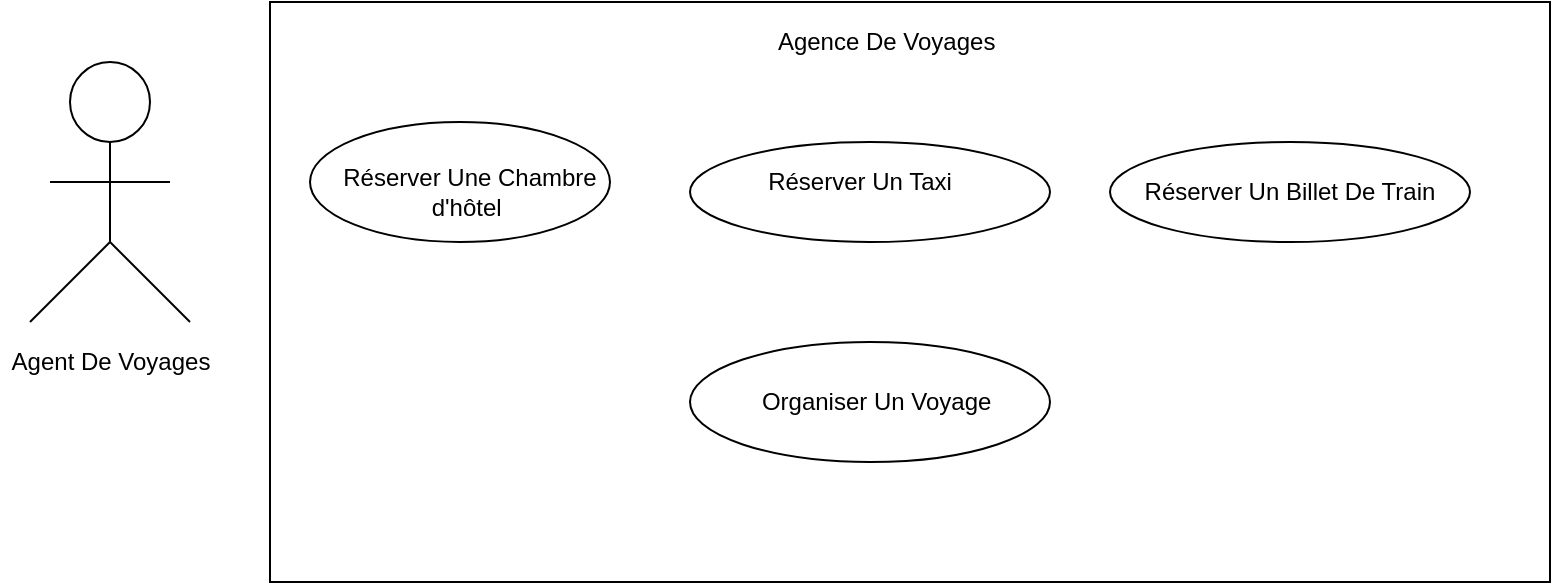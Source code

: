 <mxfile version="14.1.8" type="github">
  <diagram id="C5RBs43oDa-KdzZeNtuy" name="Page-1">
    <mxGraphModel dx="1038" dy="588" grid="1" gridSize="10" guides="1" tooltips="1" connect="1" arrows="1" fold="1" page="1" pageScale="1" pageWidth="827" pageHeight="1169" math="0" shadow="0">
      <root>
        <mxCell id="WIyWlLk6GJQsqaUBKTNV-0" />
        <mxCell id="WIyWlLk6GJQsqaUBKTNV-1" parent="WIyWlLk6GJQsqaUBKTNV-0" />
        <mxCell id="FcUUAyZd2qGMRjVA3C2f-4" value="" style="endArrow=none;html=1;" edge="1" parent="WIyWlLk6GJQsqaUBKTNV-1">
          <mxGeometry width="50" height="50" relative="1" as="geometry">
            <mxPoint x="50" y="290" as="sourcePoint" />
            <mxPoint x="110" y="290" as="targetPoint" />
            <Array as="points" />
          </mxGeometry>
        </mxCell>
        <mxCell id="FcUUAyZd2qGMRjVA3C2f-5" value="" style="endArrow=none;html=1;" edge="1" parent="WIyWlLk6GJQsqaUBKTNV-1">
          <mxGeometry width="50" height="50" relative="1" as="geometry">
            <mxPoint x="80" y="313" as="sourcePoint" />
            <mxPoint x="80" y="270" as="targetPoint" />
            <Array as="points">
              <mxPoint x="80" y="323" />
              <mxPoint x="80" y="293" />
            </Array>
          </mxGeometry>
        </mxCell>
        <mxCell id="FcUUAyZd2qGMRjVA3C2f-6" value="" style="endArrow=none;html=1;" edge="1" parent="WIyWlLk6GJQsqaUBKTNV-1">
          <mxGeometry width="50" height="50" relative="1" as="geometry">
            <mxPoint x="40" y="360" as="sourcePoint" />
            <mxPoint x="80" y="320" as="targetPoint" />
          </mxGeometry>
        </mxCell>
        <mxCell id="FcUUAyZd2qGMRjVA3C2f-7" value="" style="endArrow=none;html=1;" edge="1" parent="WIyWlLk6GJQsqaUBKTNV-1">
          <mxGeometry width="50" height="50" relative="1" as="geometry">
            <mxPoint x="120" y="360" as="sourcePoint" />
            <mxPoint x="80" y="320" as="targetPoint" />
            <Array as="points" />
          </mxGeometry>
        </mxCell>
        <mxCell id="FcUUAyZd2qGMRjVA3C2f-11" value="" style="ellipse;whiteSpace=wrap;html=1;" vertex="1" parent="WIyWlLk6GJQsqaUBKTNV-1">
          <mxGeometry x="60" y="230" width="40" height="40" as="geometry" />
        </mxCell>
        <mxCell id="FcUUAyZd2qGMRjVA3C2f-12" value="Agent De Voyages" style="text;html=1;align=center;verticalAlign=middle;resizable=0;points=[];autosize=1;" vertex="1" parent="WIyWlLk6GJQsqaUBKTNV-1">
          <mxGeometry x="25" y="370" width="110" height="20" as="geometry" />
        </mxCell>
        <mxCell id="FcUUAyZd2qGMRjVA3C2f-13" value="" style="rounded=0;whiteSpace=wrap;html=1;" vertex="1" parent="WIyWlLk6GJQsqaUBKTNV-1">
          <mxGeometry x="160" y="200" width="640" height="290" as="geometry" />
        </mxCell>
        <mxCell id="FcUUAyZd2qGMRjVA3C2f-14" value="Agence De Voyages&amp;nbsp;" style="text;html=1;strokeColor=none;fillColor=none;align=center;verticalAlign=middle;whiteSpace=wrap;rounded=0;" vertex="1" parent="WIyWlLk6GJQsqaUBKTNV-1">
          <mxGeometry x="360" y="210" width="220" height="20" as="geometry" />
        </mxCell>
        <mxCell id="FcUUAyZd2qGMRjVA3C2f-15" value="" style="ellipse;whiteSpace=wrap;html=1;" vertex="1" parent="WIyWlLk6GJQsqaUBKTNV-1">
          <mxGeometry x="180" y="260" width="150" height="60" as="geometry" />
        </mxCell>
        <mxCell id="FcUUAyZd2qGMRjVA3C2f-16" value="Réserver Une Chambre d&#39;hôtel&amp;nbsp;" style="text;html=1;strokeColor=none;fillColor=none;align=center;verticalAlign=middle;whiteSpace=wrap;rounded=0;" vertex="1" parent="WIyWlLk6GJQsqaUBKTNV-1">
          <mxGeometry x="190" y="290" width="140" height="10" as="geometry" />
        </mxCell>
        <mxCell id="FcUUAyZd2qGMRjVA3C2f-18" value="" style="ellipse;whiteSpace=wrap;html=1;" vertex="1" parent="WIyWlLk6GJQsqaUBKTNV-1">
          <mxGeometry x="370" y="270" width="180" height="50" as="geometry" />
        </mxCell>
        <mxCell id="FcUUAyZd2qGMRjVA3C2f-20" value="Réserver Un Taxi" style="text;html=1;strokeColor=none;fillColor=none;align=center;verticalAlign=middle;whiteSpace=wrap;rounded=0;" vertex="1" parent="WIyWlLk6GJQsqaUBKTNV-1">
          <mxGeometry x="390" y="280" width="130" height="20" as="geometry" />
        </mxCell>
        <mxCell id="FcUUAyZd2qGMRjVA3C2f-21" value="" style="ellipse;whiteSpace=wrap;html=1;" vertex="1" parent="WIyWlLk6GJQsqaUBKTNV-1">
          <mxGeometry x="580" y="270" width="180" height="50" as="geometry" />
        </mxCell>
        <mxCell id="FcUUAyZd2qGMRjVA3C2f-23" value="Réserver Un Billet De Train" style="text;html=1;strokeColor=none;fillColor=none;align=center;verticalAlign=middle;whiteSpace=wrap;rounded=0;" vertex="1" parent="WIyWlLk6GJQsqaUBKTNV-1">
          <mxGeometry x="565" y="285" width="210" height="20" as="geometry" />
        </mxCell>
        <mxCell id="FcUUAyZd2qGMRjVA3C2f-24" value="" style="ellipse;whiteSpace=wrap;html=1;" vertex="1" parent="WIyWlLk6GJQsqaUBKTNV-1">
          <mxGeometry x="370" y="370" width="180" height="60" as="geometry" />
        </mxCell>
        <mxCell id="FcUUAyZd2qGMRjVA3C2f-25" value="Organiser Un Voyage&amp;nbsp;" style="text;html=1;strokeColor=none;fillColor=none;align=center;verticalAlign=middle;whiteSpace=wrap;rounded=0;" vertex="1" parent="WIyWlLk6GJQsqaUBKTNV-1">
          <mxGeometry x="390" y="390" width="150" height="20" as="geometry" />
        </mxCell>
      </root>
    </mxGraphModel>
  </diagram>
</mxfile>
